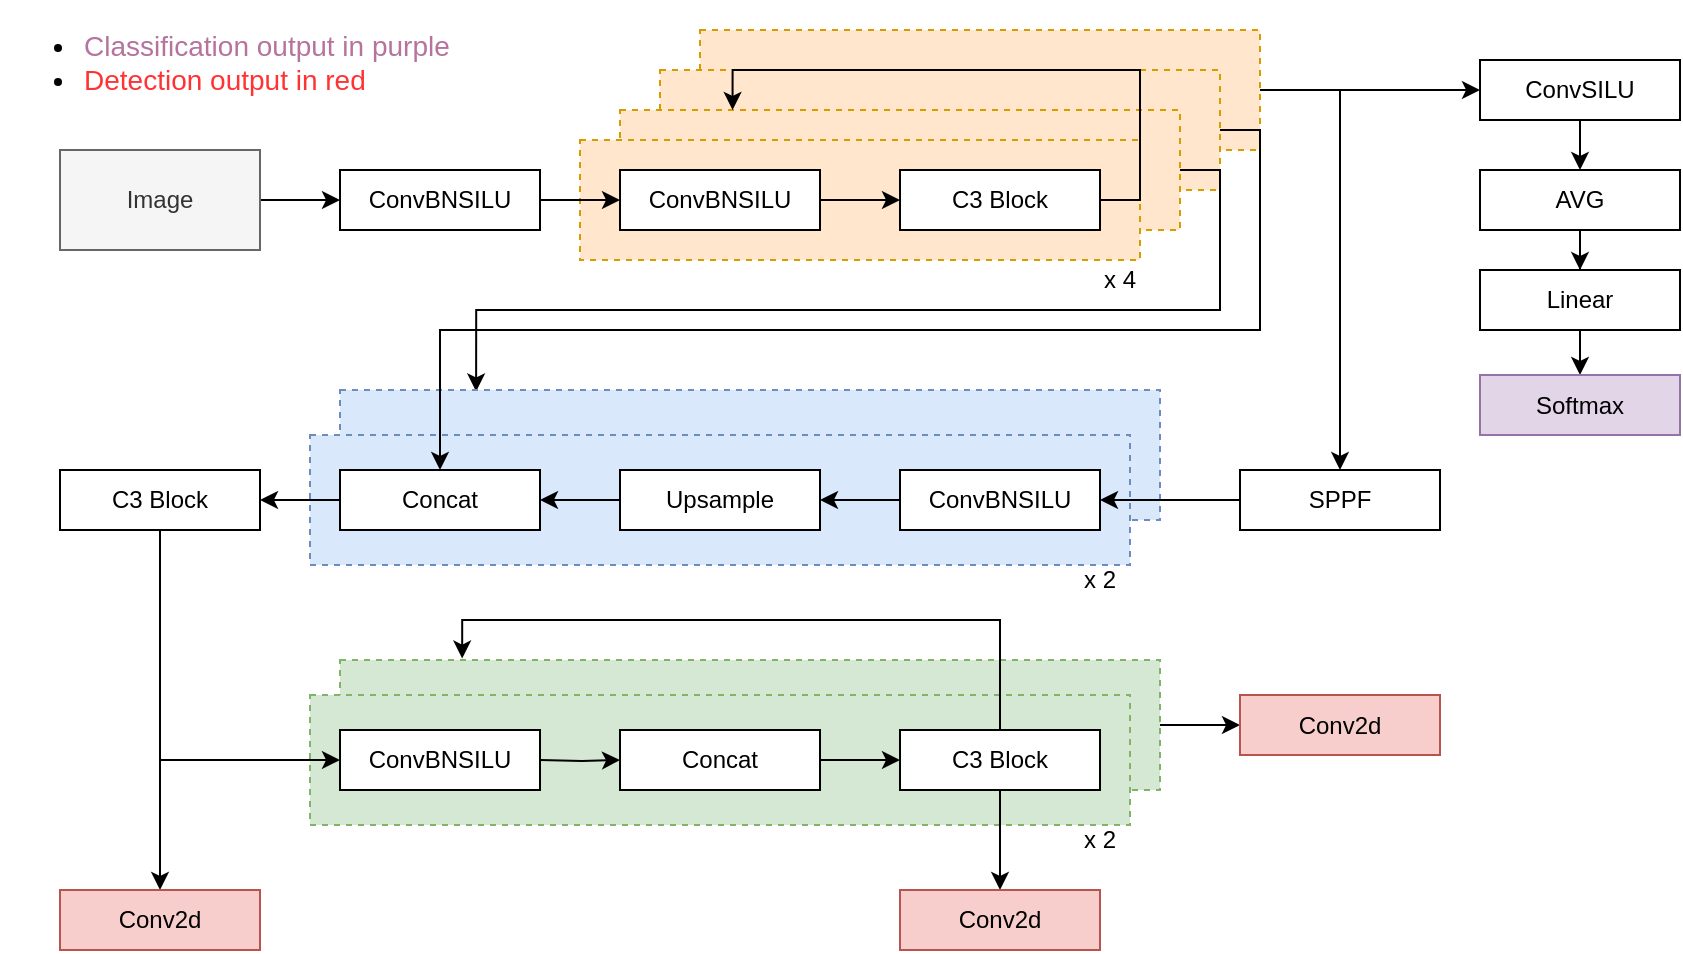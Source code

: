 <mxfile version="21.0.8" type="github">
  <diagram name="Page-1" id="tg8HWUE89_gSNAyqbPN1">
    <mxGraphModel dx="1055" dy="651" grid="1" gridSize="10" guides="1" tooltips="1" connect="1" arrows="1" fold="1" page="1" pageScale="1" pageWidth="850" pageHeight="1100" math="0" shadow="0">
      <root>
        <mxCell id="0" />
        <mxCell id="1" parent="0" />
        <mxCell id="h2q0RVUatVenFZhrjrhS-72" style="edgeStyle=orthogonalEdgeStyle;rounded=0;orthogonalLoop=1;jettySize=auto;html=1;entryX=0;entryY=0.5;entryDx=0;entryDy=0;" edge="1" parent="1" source="h2q0RVUatVenFZhrjrhS-65" target="h2q0RVUatVenFZhrjrhS-71">
          <mxGeometry relative="1" as="geometry" />
        </mxCell>
        <mxCell id="h2q0RVUatVenFZhrjrhS-65" value="" style="rounded=0;whiteSpace=wrap;html=1;fillColor=#d5e8d4;dashed=1;strokeColor=#82b366;" vertex="1" parent="1">
          <mxGeometry x="180" y="335" width="410" height="65" as="geometry" />
        </mxCell>
        <mxCell id="h2q0RVUatVenFZhrjrhS-61" value="" style="rounded=0;whiteSpace=wrap;html=1;fillColor=#d5e8d4;dashed=1;strokeColor=#82b366;" vertex="1" parent="1">
          <mxGeometry x="165" y="352.5" width="410" height="65" as="geometry" />
        </mxCell>
        <mxCell id="h2q0RVUatVenFZhrjrhS-76" style="edgeStyle=orthogonalEdgeStyle;rounded=0;orthogonalLoop=1;jettySize=auto;html=1;entryX=0;entryY=0.5;entryDx=0;entryDy=0;" edge="1" parent="1" source="h2q0RVUatVenFZhrjrhS-1" target="h2q0RVUatVenFZhrjrhS-2">
          <mxGeometry relative="1" as="geometry" />
        </mxCell>
        <mxCell id="h2q0RVUatVenFZhrjrhS-1" value="Image" style="rounded=0;whiteSpace=wrap;html=1;fillColor=#f5f5f5;fontColor=#333333;strokeColor=#666666;" vertex="1" parent="1">
          <mxGeometry x="40" y="80" width="100" height="50" as="geometry" />
        </mxCell>
        <mxCell id="h2q0RVUatVenFZhrjrhS-2" value="ConvBNSILU" style="rounded=0;whiteSpace=wrap;html=1;" vertex="1" parent="1">
          <mxGeometry x="180" y="90" width="100" height="30" as="geometry" />
        </mxCell>
        <mxCell id="h2q0RVUatVenFZhrjrhS-6" value="" style="edgeStyle=orthogonalEdgeStyle;rounded=0;orthogonalLoop=1;jettySize=auto;html=1;" edge="1" parent="1" source="h2q0RVUatVenFZhrjrhS-4" target="h2q0RVUatVenFZhrjrhS-5">
          <mxGeometry relative="1" as="geometry" />
        </mxCell>
        <mxCell id="h2q0RVUatVenFZhrjrhS-22" style="edgeStyle=orthogonalEdgeStyle;rounded=0;orthogonalLoop=1;jettySize=auto;html=1;exitX=1;exitY=0.5;exitDx=0;exitDy=0;" edge="1" parent="1" source="h2q0RVUatVenFZhrjrhS-20" target="h2q0RVUatVenFZhrjrhS-21">
          <mxGeometry relative="1" as="geometry" />
        </mxCell>
        <mxCell id="h2q0RVUatVenFZhrjrhS-75" style="edgeStyle=orthogonalEdgeStyle;rounded=0;orthogonalLoop=1;jettySize=auto;html=1;exitX=1;exitY=0.5;exitDx=0;exitDy=0;entryX=0;entryY=0.5;entryDx=0;entryDy=0;" edge="1" parent="1" source="h2q0RVUatVenFZhrjrhS-20" target="h2q0RVUatVenFZhrjrhS-23">
          <mxGeometry relative="1" as="geometry" />
        </mxCell>
        <mxCell id="h2q0RVUatVenFZhrjrhS-20" value="" style="rounded=0;whiteSpace=wrap;html=1;fillColor=#ffe6cc;dashed=1;strokeColor=#d79b00;" vertex="1" parent="1">
          <mxGeometry x="360" y="20" width="280" height="60" as="geometry" />
        </mxCell>
        <mxCell id="h2q0RVUatVenFZhrjrhS-15" value="" style="rounded=0;whiteSpace=wrap;html=1;fillColor=#ffe6cc;dashed=1;strokeColor=#d79b00;" vertex="1" parent="1">
          <mxGeometry x="340" y="40" width="280" height="60" as="geometry" />
        </mxCell>
        <mxCell id="h2q0RVUatVenFZhrjrhS-45" style="edgeStyle=orthogonalEdgeStyle;rounded=0;orthogonalLoop=1;jettySize=auto;html=1;exitX=1;exitY=0.5;exitDx=0;exitDy=0;entryX=0.166;entryY=0.011;entryDx=0;entryDy=0;entryPerimeter=0;" edge="1" parent="1" source="h2q0RVUatVenFZhrjrhS-13" target="h2q0RVUatVenFZhrjrhS-39">
          <mxGeometry relative="1" as="geometry" />
        </mxCell>
        <mxCell id="h2q0RVUatVenFZhrjrhS-13" value="" style="rounded=0;whiteSpace=wrap;html=1;fillColor=#ffe6cc;dashed=1;strokeColor=#d79b00;" vertex="1" parent="1">
          <mxGeometry x="320" y="60" width="280" height="60" as="geometry" />
        </mxCell>
        <mxCell id="h2q0RVUatVenFZhrjrhS-7" value="" style="rounded=0;whiteSpace=wrap;html=1;fillColor=#ffe6cc;dashed=1;strokeColor=#d79b00;" vertex="1" parent="1">
          <mxGeometry x="300" y="75" width="280" height="60" as="geometry" />
        </mxCell>
        <mxCell id="h2q0RVUatVenFZhrjrhS-18" style="edgeStyle=orthogonalEdgeStyle;rounded=0;orthogonalLoop=1;jettySize=auto;html=1;exitX=1;exitY=0.5;exitDx=0;exitDy=0;" edge="1" parent="1" source="h2q0RVUatVenFZhrjrhS-4" target="h2q0RVUatVenFZhrjrhS-5">
          <mxGeometry relative="1" as="geometry" />
        </mxCell>
        <mxCell id="h2q0RVUatVenFZhrjrhS-4" value="ConvBNSILU" style="rounded=0;whiteSpace=wrap;html=1;" vertex="1" parent="1">
          <mxGeometry x="320" y="90" width="100" height="30" as="geometry" />
        </mxCell>
        <mxCell id="h2q0RVUatVenFZhrjrhS-19" style="edgeStyle=orthogonalEdgeStyle;rounded=0;orthogonalLoop=1;jettySize=auto;html=1;exitX=1;exitY=0.5;exitDx=0;exitDy=0;entryX=0.201;entryY=0;entryDx=0;entryDy=0;entryPerimeter=0;" edge="1" parent="1" source="h2q0RVUatVenFZhrjrhS-5" target="h2q0RVUatVenFZhrjrhS-13">
          <mxGeometry relative="1" as="geometry" />
        </mxCell>
        <mxCell id="h2q0RVUatVenFZhrjrhS-5" value="C3 Block" style="rounded=0;whiteSpace=wrap;html=1;" vertex="1" parent="1">
          <mxGeometry x="460" y="90" width="100" height="30" as="geometry" />
        </mxCell>
        <mxCell id="h2q0RVUatVenFZhrjrhS-10" value="x 4" style="text;html=1;strokeColor=none;fillColor=none;align=center;verticalAlign=middle;whiteSpace=wrap;rounded=0;" vertex="1" parent="1">
          <mxGeometry x="540" y="130" width="60" height="30" as="geometry" />
        </mxCell>
        <mxCell id="h2q0RVUatVenFZhrjrhS-21" value="SPPF" style="rounded=0;whiteSpace=wrap;html=1;" vertex="1" parent="1">
          <mxGeometry x="630" y="240" width="100" height="30" as="geometry" />
        </mxCell>
        <mxCell id="h2q0RVUatVenFZhrjrhS-28" style="edgeStyle=orthogonalEdgeStyle;rounded=0;orthogonalLoop=1;jettySize=auto;html=1;entryX=0.5;entryY=0;entryDx=0;entryDy=0;" edge="1" parent="1" source="h2q0RVUatVenFZhrjrhS-23" target="h2q0RVUatVenFZhrjrhS-24">
          <mxGeometry relative="1" as="geometry" />
        </mxCell>
        <mxCell id="h2q0RVUatVenFZhrjrhS-23" value="ConvSILU" style="rounded=0;whiteSpace=wrap;html=1;" vertex="1" parent="1">
          <mxGeometry x="750" y="35" width="100" height="30" as="geometry" />
        </mxCell>
        <mxCell id="h2q0RVUatVenFZhrjrhS-29" style="edgeStyle=orthogonalEdgeStyle;rounded=0;orthogonalLoop=1;jettySize=auto;html=1;" edge="1" parent="1" source="h2q0RVUatVenFZhrjrhS-24" target="h2q0RVUatVenFZhrjrhS-25">
          <mxGeometry relative="1" as="geometry" />
        </mxCell>
        <mxCell id="h2q0RVUatVenFZhrjrhS-24" value="AVG" style="rounded=0;whiteSpace=wrap;html=1;" vertex="1" parent="1">
          <mxGeometry x="750" y="90" width="100" height="30" as="geometry" />
        </mxCell>
        <mxCell id="h2q0RVUatVenFZhrjrhS-30" style="edgeStyle=orthogonalEdgeStyle;rounded=0;orthogonalLoop=1;jettySize=auto;html=1;entryX=0.5;entryY=0;entryDx=0;entryDy=0;" edge="1" parent="1" source="h2q0RVUatVenFZhrjrhS-25" target="h2q0RVUatVenFZhrjrhS-26">
          <mxGeometry relative="1" as="geometry" />
        </mxCell>
        <mxCell id="h2q0RVUatVenFZhrjrhS-39" value="" style="rounded=0;whiteSpace=wrap;html=1;fillColor=#dae8fc;dashed=1;strokeColor=#6c8ebf;" vertex="1" parent="1">
          <mxGeometry x="180" y="200" width="410" height="65" as="geometry" />
        </mxCell>
        <mxCell id="h2q0RVUatVenFZhrjrhS-38" value="" style="rounded=0;whiteSpace=wrap;html=1;fillColor=#dae8fc;dashed=1;strokeColor=#6c8ebf;" vertex="1" parent="1">
          <mxGeometry x="165" y="222.5" width="410" height="65" as="geometry" />
        </mxCell>
        <mxCell id="h2q0RVUatVenFZhrjrhS-25" value="Linear" style="rounded=0;whiteSpace=wrap;html=1;" vertex="1" parent="1">
          <mxGeometry x="750" y="140" width="100" height="30" as="geometry" />
        </mxCell>
        <mxCell id="h2q0RVUatVenFZhrjrhS-41" style="edgeStyle=orthogonalEdgeStyle;rounded=0;orthogonalLoop=1;jettySize=auto;html=1;" edge="1" parent="1" source="h2q0RVUatVenFZhrjrhS-21" target="h2q0RVUatVenFZhrjrhS-34">
          <mxGeometry relative="1" as="geometry" />
        </mxCell>
        <mxCell id="h2q0RVUatVenFZhrjrhS-26" value="Softmax" style="rounded=0;whiteSpace=wrap;html=1;fillColor=#e1d5e7;strokeColor=#9673a6;" vertex="1" parent="1">
          <mxGeometry x="750" y="192.5" width="100" height="30" as="geometry" />
        </mxCell>
        <mxCell id="h2q0RVUatVenFZhrjrhS-46" style="edgeStyle=orthogonalEdgeStyle;rounded=0;orthogonalLoop=1;jettySize=auto;html=1;" edge="1" parent="1" source="h2q0RVUatVenFZhrjrhS-34" target="h2q0RVUatVenFZhrjrhS-35">
          <mxGeometry relative="1" as="geometry" />
        </mxCell>
        <mxCell id="h2q0RVUatVenFZhrjrhS-34" value="ConvBNSILU" style="rounded=0;whiteSpace=wrap;html=1;" vertex="1" parent="1">
          <mxGeometry x="460" y="240" width="100" height="30" as="geometry" />
        </mxCell>
        <mxCell id="h2q0RVUatVenFZhrjrhS-47" style="edgeStyle=orthogonalEdgeStyle;rounded=0;orthogonalLoop=1;jettySize=auto;html=1;" edge="1" parent="1" source="h2q0RVUatVenFZhrjrhS-35" target="h2q0RVUatVenFZhrjrhS-36">
          <mxGeometry relative="1" as="geometry" />
        </mxCell>
        <mxCell id="h2q0RVUatVenFZhrjrhS-35" value="Upsample" style="rounded=0;whiteSpace=wrap;html=1;" vertex="1" parent="1">
          <mxGeometry x="320" y="240" width="100" height="30" as="geometry" />
        </mxCell>
        <mxCell id="h2q0RVUatVenFZhrjrhS-49" style="edgeStyle=orthogonalEdgeStyle;rounded=0;orthogonalLoop=1;jettySize=auto;html=1;" edge="1" parent="1" source="h2q0RVUatVenFZhrjrhS-36" target="h2q0RVUatVenFZhrjrhS-48">
          <mxGeometry relative="1" as="geometry" />
        </mxCell>
        <mxCell id="h2q0RVUatVenFZhrjrhS-36" value="Concat" style="rounded=0;whiteSpace=wrap;html=1;" vertex="1" parent="1">
          <mxGeometry x="180" y="240" width="100" height="30" as="geometry" />
        </mxCell>
        <mxCell id="h2q0RVUatVenFZhrjrhS-42" value="x 2" style="text;html=1;strokeColor=none;fillColor=none;align=center;verticalAlign=middle;whiteSpace=wrap;rounded=0;" vertex="1" parent="1">
          <mxGeometry x="530" y="280" width="60" height="30" as="geometry" />
        </mxCell>
        <mxCell id="h2q0RVUatVenFZhrjrhS-44" style="edgeStyle=orthogonalEdgeStyle;rounded=0;orthogonalLoop=1;jettySize=auto;html=1;exitX=1;exitY=0.5;exitDx=0;exitDy=0;entryX=0.5;entryY=0;entryDx=0;entryDy=0;" edge="1" parent="1" source="h2q0RVUatVenFZhrjrhS-15" target="h2q0RVUatVenFZhrjrhS-36">
          <mxGeometry relative="1" as="geometry" />
        </mxCell>
        <mxCell id="h2q0RVUatVenFZhrjrhS-54" style="edgeStyle=orthogonalEdgeStyle;rounded=0;orthogonalLoop=1;jettySize=auto;html=1;" edge="1" parent="1" source="h2q0RVUatVenFZhrjrhS-48" target="h2q0RVUatVenFZhrjrhS-50">
          <mxGeometry relative="1" as="geometry" />
        </mxCell>
        <mxCell id="h2q0RVUatVenFZhrjrhS-62" style="edgeStyle=orthogonalEdgeStyle;rounded=0;orthogonalLoop=1;jettySize=auto;html=1;exitX=0.5;exitY=1;exitDx=0;exitDy=0;entryX=0;entryY=0.5;entryDx=0;entryDy=0;" edge="1" parent="1" source="h2q0RVUatVenFZhrjrhS-48" target="h2q0RVUatVenFZhrjrhS-60">
          <mxGeometry relative="1" as="geometry" />
        </mxCell>
        <mxCell id="h2q0RVUatVenFZhrjrhS-48" value="C3 Block" style="rounded=0;whiteSpace=wrap;html=1;" vertex="1" parent="1">
          <mxGeometry x="40" y="240" width="100" height="30" as="geometry" />
        </mxCell>
        <mxCell id="h2q0RVUatVenFZhrjrhS-50" value="Conv2d" style="rounded=0;whiteSpace=wrap;html=1;fillColor=#f8cecc;strokeColor=#b85450;" vertex="1" parent="1">
          <mxGeometry x="40" y="450" width="100" height="30" as="geometry" />
        </mxCell>
        <mxCell id="h2q0RVUatVenFZhrjrhS-59" style="edgeStyle=orthogonalEdgeStyle;rounded=0;orthogonalLoop=1;jettySize=auto;html=1;" edge="1" parent="1" target="h2q0RVUatVenFZhrjrhS-52">
          <mxGeometry relative="1" as="geometry">
            <mxPoint x="280" y="385.0" as="sourcePoint" />
          </mxGeometry>
        </mxCell>
        <mxCell id="h2q0RVUatVenFZhrjrhS-58" style="edgeStyle=orthogonalEdgeStyle;rounded=0;orthogonalLoop=1;jettySize=auto;html=1;entryX=0;entryY=0.5;entryDx=0;entryDy=0;" edge="1" parent="1" source="h2q0RVUatVenFZhrjrhS-52" target="h2q0RVUatVenFZhrjrhS-57">
          <mxGeometry relative="1" as="geometry" />
        </mxCell>
        <mxCell id="h2q0RVUatVenFZhrjrhS-52" value="Concat" style="rounded=0;whiteSpace=wrap;html=1;" vertex="1" parent="1">
          <mxGeometry x="320" y="370" width="100" height="30" as="geometry" />
        </mxCell>
        <mxCell id="h2q0RVUatVenFZhrjrhS-66" style="edgeStyle=orthogonalEdgeStyle;rounded=0;orthogonalLoop=1;jettySize=auto;html=1;entryX=0.149;entryY=-0.011;entryDx=0;entryDy=0;entryPerimeter=0;" edge="1" parent="1" source="h2q0RVUatVenFZhrjrhS-57" target="h2q0RVUatVenFZhrjrhS-65">
          <mxGeometry relative="1" as="geometry">
            <Array as="points">
              <mxPoint x="510" y="315" />
              <mxPoint x="241" y="315" />
            </Array>
          </mxGeometry>
        </mxCell>
        <mxCell id="h2q0RVUatVenFZhrjrhS-68" style="edgeStyle=orthogonalEdgeStyle;rounded=0;orthogonalLoop=1;jettySize=auto;html=1;" edge="1" parent="1" source="h2q0RVUatVenFZhrjrhS-57" target="h2q0RVUatVenFZhrjrhS-67">
          <mxGeometry relative="1" as="geometry" />
        </mxCell>
        <mxCell id="h2q0RVUatVenFZhrjrhS-57" value="C3 Block" style="rounded=0;whiteSpace=wrap;html=1;" vertex="1" parent="1">
          <mxGeometry x="460" y="370" width="100" height="30" as="geometry" />
        </mxCell>
        <mxCell id="h2q0RVUatVenFZhrjrhS-60" value="ConvBNSILU" style="rounded=0;whiteSpace=wrap;html=1;" vertex="1" parent="1">
          <mxGeometry x="180" y="370" width="100" height="30" as="geometry" />
        </mxCell>
        <mxCell id="h2q0RVUatVenFZhrjrhS-64" value="x 2" style="text;html=1;strokeColor=none;fillColor=none;align=center;verticalAlign=middle;whiteSpace=wrap;rounded=0;" vertex="1" parent="1">
          <mxGeometry x="530" y="410" width="60" height="30" as="geometry" />
        </mxCell>
        <mxCell id="h2q0RVUatVenFZhrjrhS-67" value="Conv2d" style="rounded=0;whiteSpace=wrap;html=1;fillColor=#f8cecc;strokeColor=#b85450;" vertex="1" parent="1">
          <mxGeometry x="460" y="450" width="100" height="30" as="geometry" />
        </mxCell>
        <mxCell id="h2q0RVUatVenFZhrjrhS-71" value="Conv2d" style="rounded=0;whiteSpace=wrap;html=1;fillColor=#f8cecc;strokeColor=#b85450;" vertex="1" parent="1">
          <mxGeometry x="630" y="352.5" width="100" height="30" as="geometry" />
        </mxCell>
        <mxCell id="h2q0RVUatVenFZhrjrhS-78" style="edgeStyle=orthogonalEdgeStyle;rounded=0;orthogonalLoop=1;jettySize=auto;html=1;" edge="1" parent="1" source="h2q0RVUatVenFZhrjrhS-2" target="h2q0RVUatVenFZhrjrhS-4">
          <mxGeometry relative="1" as="geometry" />
        </mxCell>
        <mxCell id="h2q0RVUatVenFZhrjrhS-79" value="&lt;ul style=&quot;font-size: 14px;&quot;&gt;&lt;li&gt;&lt;font color=&quot;#b5739d&quot; style=&quot;font-size: 14px;&quot;&gt;Classification output in purple&lt;/font&gt;&lt;/li&gt;&lt;li&gt;&lt;font style=&quot;font-size: 14px;&quot; color=&quot;#ff3333&quot;&gt;Detection output in red&lt;/font&gt;&lt;/li&gt;&lt;/ul&gt;" style="text;html=1;strokeColor=none;fillColor=none;align=left;verticalAlign=middle;whiteSpace=wrap;rounded=0;" vertex="1" parent="1">
          <mxGeometry x="10" y="20" width="240" height="32.5" as="geometry" />
        </mxCell>
      </root>
    </mxGraphModel>
  </diagram>
</mxfile>
